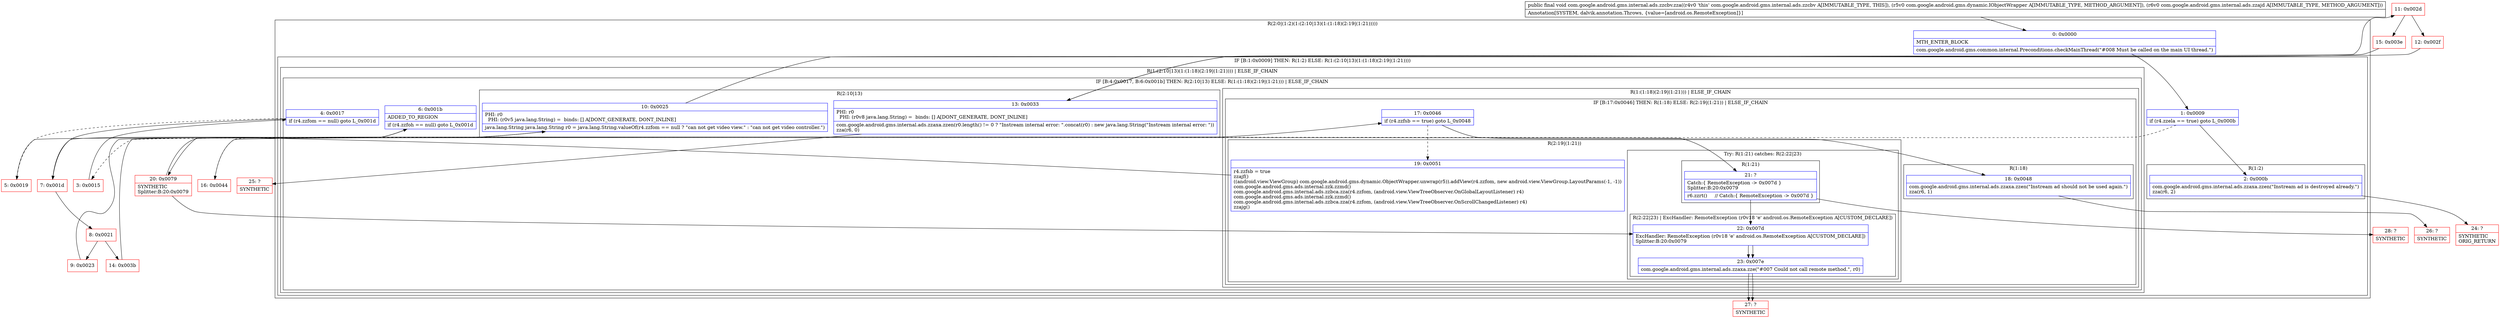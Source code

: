 digraph "CFG forcom.google.android.gms.internal.ads.zzcbv.zza(Lcom\/google\/android\/gms\/dynamic\/IObjectWrapper;Lcom\/google\/android\/gms\/internal\/ads\/zzajd;)V" {
subgraph cluster_Region_175299347 {
label = "R(2:0|(1:2)(1:(2:10|13)(1:(1:18)(2:19|(1:21)))))";
node [shape=record,color=blue];
Node_0 [shape=record,label="{0\:\ 0x0000|MTH_ENTER_BLOCK\l|com.google.android.gms.common.internal.Preconditions.checkMainThread(\"#008 Must be called on the main UI thread.\")\l}"];
subgraph cluster_IfRegion_1085632721 {
label = "IF [B:1:0x0009] THEN: R(1:2) ELSE: R(1:(2:10|13)(1:(1:18)(2:19|(1:21))))";
node [shape=record,color=blue];
Node_1 [shape=record,label="{1\:\ 0x0009|if (r4.zzela == true) goto L_0x000b\l}"];
subgraph cluster_Region_817688639 {
label = "R(1:2)";
node [shape=record,color=blue];
Node_2 [shape=record,label="{2\:\ 0x000b|com.google.android.gms.internal.ads.zzaxa.zzen(\"Instream ad is destroyed already.\")\lzza(r6, 2)\l}"];
}
subgraph cluster_Region_217617452 {
label = "R(1:(2:10|13)(1:(1:18)(2:19|(1:21)))) | ELSE_IF_CHAIN\l";
node [shape=record,color=blue];
subgraph cluster_IfRegion_273579235 {
label = "IF [B:4:0x0017, B:6:0x001b] THEN: R(2:10|13) ELSE: R(1:(1:18)(2:19|(1:21))) | ELSE_IF_CHAIN\l";
node [shape=record,color=blue];
Node_4 [shape=record,label="{4\:\ 0x0017|if (r4.zzfom == null) goto L_0x001d\l}"];
Node_6 [shape=record,label="{6\:\ 0x001b|ADDED_TO_REGION\l|if (r4.zzfoh == null) goto L_0x001d\l}"];
subgraph cluster_Region_2019621374 {
label = "R(2:10|13)";
node [shape=record,color=blue];
Node_10 [shape=record,label="{10\:\ 0x0025|PHI: r0 \l  PHI: (r0v5 java.lang.String) =  binds: [] A[DONT_GENERATE, DONT_INLINE]\l|java.lang.String java.lang.String r0 = java.lang.String.valueOf(r4.zzfom == null ? \"can not get video view.\" : \"can not get video controller.\")\l}"];
Node_13 [shape=record,label="{13\:\ 0x0033|PHI: r0 \l  PHI: (r0v8 java.lang.String) =  binds: [] A[DONT_GENERATE, DONT_INLINE]\l|com.google.android.gms.internal.ads.zzaxa.zzen(r0.length() != 0 ? \"Instream internal error: \".concat(r0) : new java.lang.String(\"Instream internal error: \"))\lzza(r6, 0)\l}"];
}
subgraph cluster_Region_2073474499 {
label = "R(1:(1:18)(2:19|(1:21))) | ELSE_IF_CHAIN\l";
node [shape=record,color=blue];
subgraph cluster_IfRegion_746364806 {
label = "IF [B:17:0x0046] THEN: R(1:18) ELSE: R(2:19|(1:21)) | ELSE_IF_CHAIN\l";
node [shape=record,color=blue];
Node_17 [shape=record,label="{17\:\ 0x0046|if (r4.zzfsb == true) goto L_0x0048\l}"];
subgraph cluster_Region_1693267921 {
label = "R(1:18)";
node [shape=record,color=blue];
Node_18 [shape=record,label="{18\:\ 0x0048|com.google.android.gms.internal.ads.zzaxa.zzen(\"Instream ad should not be used again.\")\lzza(r6, 1)\l}"];
}
subgraph cluster_Region_120055499 {
label = "R(2:19|(1:21))";
node [shape=record,color=blue];
Node_19 [shape=record,label="{19\:\ 0x0051|r4.zzfsb = true\lzzajf()\l((android.view.ViewGroup) com.google.android.gms.dynamic.ObjectWrapper.unwrap(r5)).addView(r4.zzfom, new android.view.ViewGroup.LayoutParams(\-1, \-1))\lcom.google.android.gms.ads.internal.zzk.zzmd()\lcom.google.android.gms.internal.ads.zzbca.zza(r4.zzfom, (android.view.ViewTreeObserver.OnGlobalLayoutListener) r4)\lcom.google.android.gms.ads.internal.zzk.zzmd()\lcom.google.android.gms.internal.ads.zzbca.zza(r4.zzfom, (android.view.ViewTreeObserver.OnScrollChangedListener) r4)\lzzajg()\l}"];
subgraph cluster_TryCatchRegion_1230070593 {
label = "Try: R(1:21) catches: R(2:22|23)";
node [shape=record,color=blue];
subgraph cluster_Region_18437442 {
label = "R(1:21)";
node [shape=record,color=blue];
Node_21 [shape=record,label="{21\:\ ?|Catch:\{ RemoteException \-\> 0x007d \}\lSplitter:B:20:0x0079\l|r6.zzrt()     \/\/ Catch:\{ RemoteException \-\> 0x007d \}\l}"];
}
subgraph cluster_Region_214415631 {
label = "R(2:22|23) | ExcHandler: RemoteException (r0v18 'e' android.os.RemoteException A[CUSTOM_DECLARE])\l";
node [shape=record,color=blue];
Node_22 [shape=record,label="{22\:\ 0x007d|ExcHandler: RemoteException (r0v18 'e' android.os.RemoteException A[CUSTOM_DECLARE])\lSplitter:B:20:0x0079\l}"];
Node_23 [shape=record,label="{23\:\ 0x007e|com.google.android.gms.internal.ads.zzaxa.zze(\"#007 Could not call remote method.\", r0)\l}"];
}
}
}
}
}
}
}
}
}
subgraph cluster_Region_214415631 {
label = "R(2:22|23) | ExcHandler: RemoteException (r0v18 'e' android.os.RemoteException A[CUSTOM_DECLARE])\l";
node [shape=record,color=blue];
Node_22 [shape=record,label="{22\:\ 0x007d|ExcHandler: RemoteException (r0v18 'e' android.os.RemoteException A[CUSTOM_DECLARE])\lSplitter:B:20:0x0079\l}"];
Node_23 [shape=record,label="{23\:\ 0x007e|com.google.android.gms.internal.ads.zzaxa.zze(\"#007 Could not call remote method.\", r0)\l}"];
}
Node_3 [shape=record,color=red,label="{3\:\ 0x0015}"];
Node_5 [shape=record,color=red,label="{5\:\ 0x0019}"];
Node_7 [shape=record,color=red,label="{7\:\ 0x001d}"];
Node_8 [shape=record,color=red,label="{8\:\ 0x0021}"];
Node_9 [shape=record,color=red,label="{9\:\ 0x0023}"];
Node_11 [shape=record,color=red,label="{11\:\ 0x002d}"];
Node_12 [shape=record,color=red,label="{12\:\ 0x002f}"];
Node_14 [shape=record,color=red,label="{14\:\ 0x003b}"];
Node_15 [shape=record,color=red,label="{15\:\ 0x003e}"];
Node_16 [shape=record,color=red,label="{16\:\ 0x0044}"];
Node_20 [shape=record,color=red,label="{20\:\ 0x0079|SYNTHETIC\lSplitter:B:20:0x0079\l}"];
Node_24 [shape=record,color=red,label="{24\:\ ?|SYNTHETIC\lORIG_RETURN\l}"];
Node_25 [shape=record,color=red,label="{25\:\ ?|SYNTHETIC\l}"];
Node_26 [shape=record,color=red,label="{26\:\ ?|SYNTHETIC\l}"];
Node_27 [shape=record,color=red,label="{27\:\ ?|SYNTHETIC\l}"];
Node_28 [shape=record,color=red,label="{28\:\ ?|SYNTHETIC\l}"];
MethodNode[shape=record,label="{public final void com.google.android.gms.internal.ads.zzcbv.zza((r4v0 'this' com.google.android.gms.internal.ads.zzcbv A[IMMUTABLE_TYPE, THIS]), (r5v0 com.google.android.gms.dynamic.IObjectWrapper A[IMMUTABLE_TYPE, METHOD_ARGUMENT]), (r6v0 com.google.android.gms.internal.ads.zzajd A[IMMUTABLE_TYPE, METHOD_ARGUMENT]))  | Annotation[SYSTEM, dalvik.annotation.Throws, \{value=[android.os.RemoteException]\}]\l}"];
MethodNode -> Node_0;
Node_0 -> Node_1;
Node_1 -> Node_2;
Node_1 -> Node_3[style=dashed];
Node_2 -> Node_24;
Node_4 -> Node_5[style=dashed];
Node_4 -> Node_7;
Node_6 -> Node_7;
Node_6 -> Node_16[style=dashed];
Node_10 -> Node_11;
Node_13 -> Node_25;
Node_17 -> Node_18;
Node_17 -> Node_19[style=dashed];
Node_18 -> Node_26;
Node_19 -> Node_20;
Node_21 -> Node_22;
Node_21 -> Node_28;
Node_22 -> Node_23;
Node_23 -> Node_27;
Node_22 -> Node_23;
Node_23 -> Node_27;
Node_3 -> Node_4;
Node_5 -> Node_6;
Node_7 -> Node_8;
Node_8 -> Node_9;
Node_8 -> Node_14;
Node_9 -> Node_10;
Node_11 -> Node_12;
Node_11 -> Node_15;
Node_12 -> Node_13;
Node_14 -> Node_10;
Node_15 -> Node_13;
Node_16 -> Node_17;
Node_20 -> Node_21;
Node_20 -> Node_22;
}


